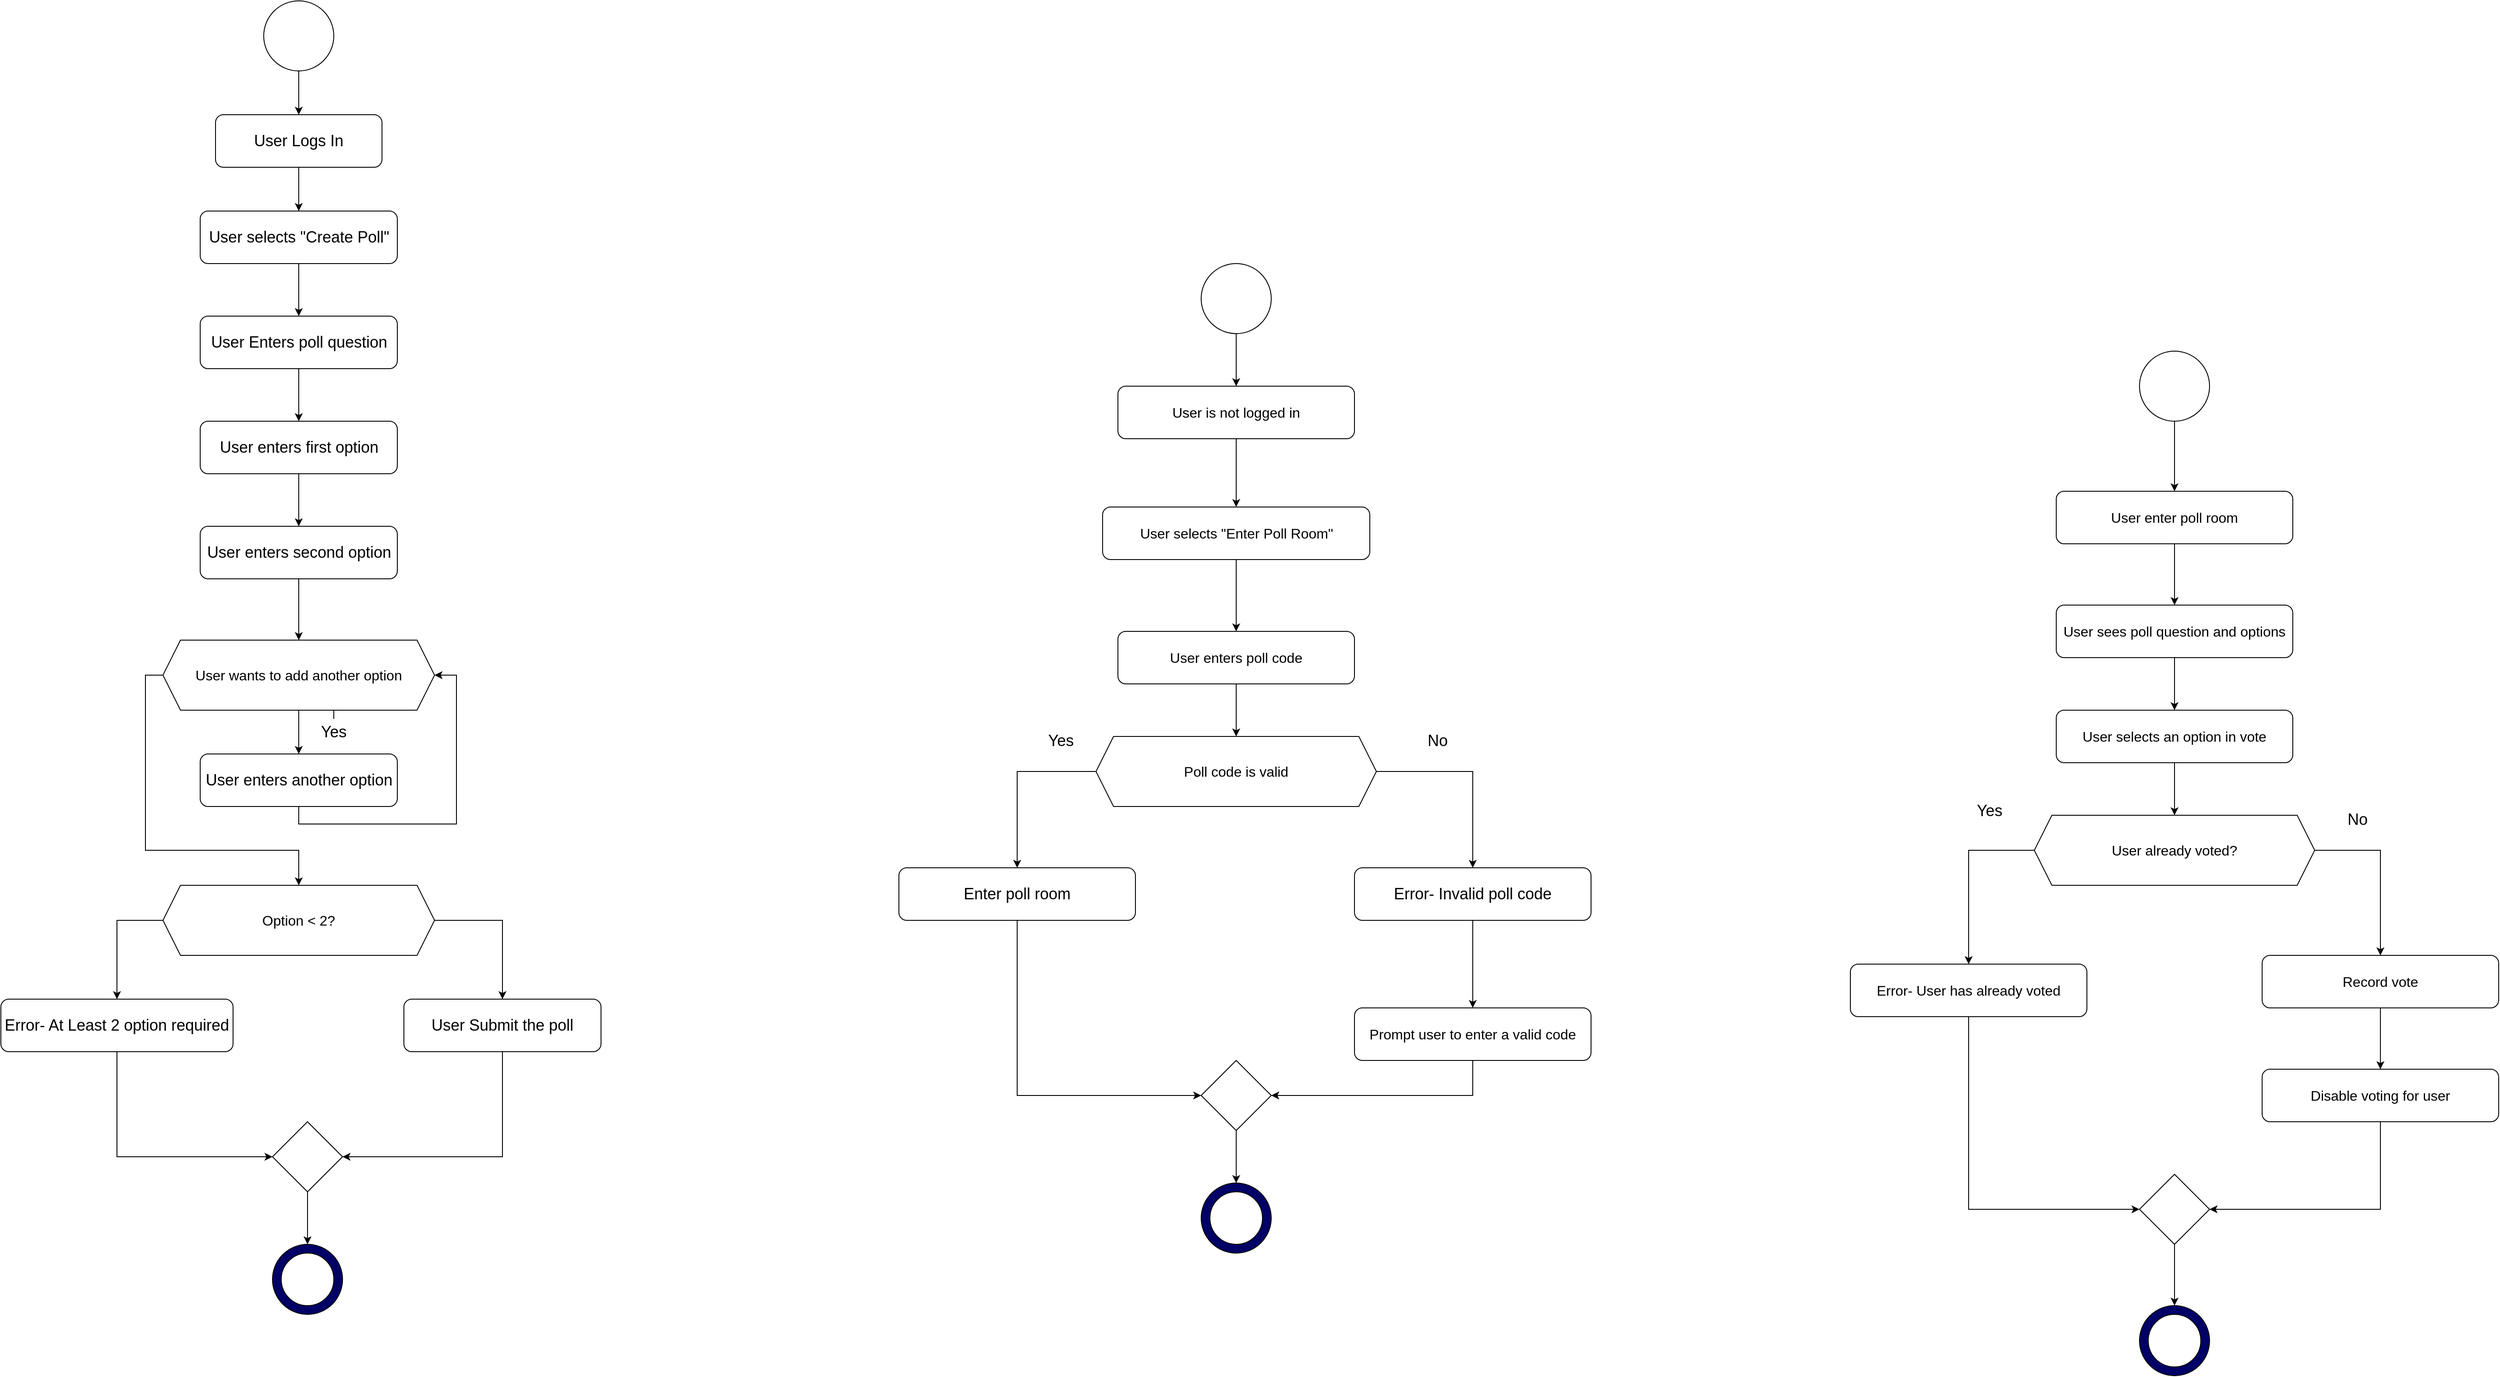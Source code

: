 <mxfile version="24.4.4" type="device">
  <diagram id="R2lEEEUBdFMjLlhIrx00" name="Page-1">
    <mxGraphModel dx="5130" dy="1206" grid="1" gridSize="10" guides="1" tooltips="1" connect="1" arrows="1" fold="1" page="1" pageScale="1" pageWidth="850" pageHeight="1100" math="0" shadow="0" extFonts="Permanent Marker^https://fonts.googleapis.com/css?family=Permanent+Marker">
      <root>
        <mxCell id="0" />
        <mxCell id="1" parent="0" />
        <mxCell id="tYPIqGVrYGouKV1AHmrZ-13" style="edgeStyle=orthogonalEdgeStyle;rounded=0;orthogonalLoop=1;jettySize=auto;html=1;" edge="1" parent="1" source="tYPIqGVrYGouKV1AHmrZ-5" target="tYPIqGVrYGouKV1AHmrZ-6">
          <mxGeometry relative="1" as="geometry" />
        </mxCell>
        <mxCell id="tYPIqGVrYGouKV1AHmrZ-5" value="" style="ellipse;whiteSpace=wrap;html=1;aspect=fixed;" vertex="1" parent="1">
          <mxGeometry x="-1420" y="440" width="80" height="80" as="geometry" />
        </mxCell>
        <mxCell id="tYPIqGVrYGouKV1AHmrZ-14" style="edgeStyle=orthogonalEdgeStyle;rounded=0;orthogonalLoop=1;jettySize=auto;html=1;entryX=0.5;entryY=0;entryDx=0;entryDy=0;" edge="1" parent="1" source="tYPIqGVrYGouKV1AHmrZ-6" target="tYPIqGVrYGouKV1AHmrZ-7">
          <mxGeometry relative="1" as="geometry" />
        </mxCell>
        <mxCell id="tYPIqGVrYGouKV1AHmrZ-6" value="&lt;font style=&quot;font-size: 18px;&quot;&gt;User Logs In&lt;/font&gt;" style="rounded=1;whiteSpace=wrap;html=1;" vertex="1" parent="1">
          <mxGeometry x="-1475" y="570" width="190" height="60" as="geometry" />
        </mxCell>
        <mxCell id="tYPIqGVrYGouKV1AHmrZ-15" style="edgeStyle=orthogonalEdgeStyle;rounded=0;orthogonalLoop=1;jettySize=auto;html=1;" edge="1" parent="1" source="tYPIqGVrYGouKV1AHmrZ-7" target="tYPIqGVrYGouKV1AHmrZ-8">
          <mxGeometry relative="1" as="geometry" />
        </mxCell>
        <mxCell id="tYPIqGVrYGouKV1AHmrZ-7" value="&lt;span style=&quot;font-size: 18px;&quot;&gt;User selects &quot;Create Poll&quot;&lt;/span&gt;" style="rounded=1;whiteSpace=wrap;html=1;" vertex="1" parent="1">
          <mxGeometry x="-1492.5" y="680" width="225" height="60" as="geometry" />
        </mxCell>
        <mxCell id="tYPIqGVrYGouKV1AHmrZ-16" style="edgeStyle=orthogonalEdgeStyle;rounded=0;orthogonalLoop=1;jettySize=auto;html=1;" edge="1" parent="1" source="tYPIqGVrYGouKV1AHmrZ-8" target="tYPIqGVrYGouKV1AHmrZ-9">
          <mxGeometry relative="1" as="geometry" />
        </mxCell>
        <mxCell id="tYPIqGVrYGouKV1AHmrZ-8" value="&lt;span style=&quot;font-size: 18px;&quot;&gt;User Enters poll question&lt;/span&gt;" style="rounded=1;whiteSpace=wrap;html=1;" vertex="1" parent="1">
          <mxGeometry x="-1492.5" y="800" width="225" height="60" as="geometry" />
        </mxCell>
        <mxCell id="tYPIqGVrYGouKV1AHmrZ-17" style="edgeStyle=orthogonalEdgeStyle;rounded=0;orthogonalLoop=1;jettySize=auto;html=1;" edge="1" parent="1" source="tYPIqGVrYGouKV1AHmrZ-9" target="tYPIqGVrYGouKV1AHmrZ-10">
          <mxGeometry relative="1" as="geometry" />
        </mxCell>
        <mxCell id="tYPIqGVrYGouKV1AHmrZ-9" value="&lt;span style=&quot;font-size: 18px;&quot;&gt;User enters first option&lt;/span&gt;" style="rounded=1;whiteSpace=wrap;html=1;" vertex="1" parent="1">
          <mxGeometry x="-1492.5" y="920" width="225" height="60" as="geometry" />
        </mxCell>
        <mxCell id="tYPIqGVrYGouKV1AHmrZ-18" style="edgeStyle=orthogonalEdgeStyle;rounded=0;orthogonalLoop=1;jettySize=auto;html=1;" edge="1" parent="1" source="tYPIqGVrYGouKV1AHmrZ-10">
          <mxGeometry relative="1" as="geometry">
            <mxPoint x="-1380" y="1170.0" as="targetPoint" />
          </mxGeometry>
        </mxCell>
        <mxCell id="tYPIqGVrYGouKV1AHmrZ-10" value="&lt;span style=&quot;font-size: 18px;&quot;&gt;User enters second option&lt;/span&gt;" style="rounded=1;whiteSpace=wrap;html=1;" vertex="1" parent="1">
          <mxGeometry x="-1492.5" y="1040" width="225" height="60" as="geometry" />
        </mxCell>
        <mxCell id="tYPIqGVrYGouKV1AHmrZ-35" style="edgeStyle=orthogonalEdgeStyle;rounded=0;orthogonalLoop=1;jettySize=auto;html=1;exitX=0.5;exitY=1;exitDx=0;exitDy=0;entryX=1;entryY=0.5;entryDx=0;entryDy=0;" edge="1" parent="1" source="tYPIqGVrYGouKV1AHmrZ-12" target="tYPIqGVrYGouKV1AHmrZ-31">
          <mxGeometry relative="1" as="geometry">
            <Array as="points">
              <mxPoint x="-1380" y="1380" />
              <mxPoint x="-1200" y="1380" />
              <mxPoint x="-1200" y="1210" />
            </Array>
          </mxGeometry>
        </mxCell>
        <mxCell id="tYPIqGVrYGouKV1AHmrZ-12" value="&lt;span style=&quot;font-size: 18px;&quot;&gt;User enters another option&lt;/span&gt;" style="rounded=1;whiteSpace=wrap;html=1;" vertex="1" parent="1">
          <mxGeometry x="-1492.5" y="1300" width="225" height="60" as="geometry" />
        </mxCell>
        <mxCell id="tYPIqGVrYGouKV1AHmrZ-32" value="" style="edgeStyle=orthogonalEdgeStyle;rounded=0;orthogonalLoop=1;jettySize=auto;html=1;" edge="1" parent="1" source="tYPIqGVrYGouKV1AHmrZ-19" target="tYPIqGVrYGouKV1AHmrZ-31">
          <mxGeometry relative="1" as="geometry" />
        </mxCell>
        <mxCell id="tYPIqGVrYGouKV1AHmrZ-19" value="&lt;font style=&quot;font-size: 18px;&quot;&gt;Yes&lt;/font&gt;" style="text;html=1;align=center;verticalAlign=middle;whiteSpace=wrap;rounded=0;" vertex="1" parent="1">
          <mxGeometry x="-1370" y="1260" width="60" height="30" as="geometry" />
        </mxCell>
        <mxCell id="tYPIqGVrYGouKV1AHmrZ-40" style="edgeStyle=orthogonalEdgeStyle;rounded=0;orthogonalLoop=1;jettySize=auto;html=1;exitX=0.5;exitY=1;exitDx=0;exitDy=0;entryX=0;entryY=0.5;entryDx=0;entryDy=0;" edge="1" parent="1" source="tYPIqGVrYGouKV1AHmrZ-27" target="tYPIqGVrYGouKV1AHmrZ-39">
          <mxGeometry relative="1" as="geometry" />
        </mxCell>
        <mxCell id="tYPIqGVrYGouKV1AHmrZ-27" value="&lt;span style=&quot;font-size: 18px;&quot;&gt;Error- At Least 2 option required&lt;/span&gt;" style="rounded=1;whiteSpace=wrap;html=1;" vertex="1" parent="1">
          <mxGeometry x="-1720" y="1580" width="265" height="60" as="geometry" />
        </mxCell>
        <mxCell id="tYPIqGVrYGouKV1AHmrZ-41" style="edgeStyle=orthogonalEdgeStyle;rounded=0;orthogonalLoop=1;jettySize=auto;html=1;exitX=0.5;exitY=1;exitDx=0;exitDy=0;entryX=1;entryY=0.5;entryDx=0;entryDy=0;" edge="1" parent="1" source="tYPIqGVrYGouKV1AHmrZ-28" target="tYPIqGVrYGouKV1AHmrZ-39">
          <mxGeometry relative="1" as="geometry" />
        </mxCell>
        <mxCell id="tYPIqGVrYGouKV1AHmrZ-28" value="&lt;span style=&quot;font-size: 18px;&quot;&gt;User Submit the poll&lt;/span&gt;" style="rounded=1;whiteSpace=wrap;html=1;" vertex="1" parent="1">
          <mxGeometry x="-1260" y="1580" width="225" height="60" as="geometry" />
        </mxCell>
        <mxCell id="tYPIqGVrYGouKV1AHmrZ-37" style="edgeStyle=orthogonalEdgeStyle;rounded=0;orthogonalLoop=1;jettySize=auto;html=1;exitX=0;exitY=0.5;exitDx=0;exitDy=0;" edge="1" parent="1" source="tYPIqGVrYGouKV1AHmrZ-29" target="tYPIqGVrYGouKV1AHmrZ-27">
          <mxGeometry relative="1" as="geometry" />
        </mxCell>
        <mxCell id="tYPIqGVrYGouKV1AHmrZ-38" style="edgeStyle=orthogonalEdgeStyle;rounded=0;orthogonalLoop=1;jettySize=auto;html=1;exitX=1;exitY=0.5;exitDx=0;exitDy=0;" edge="1" parent="1" source="tYPIqGVrYGouKV1AHmrZ-29" target="tYPIqGVrYGouKV1AHmrZ-28">
          <mxGeometry relative="1" as="geometry" />
        </mxCell>
        <mxCell id="tYPIqGVrYGouKV1AHmrZ-29" value="&lt;span style=&quot;font-size: medium;&quot;&gt;Option &amp;lt; 2?&lt;/span&gt;" style="shape=hexagon;perimeter=hexagonPerimeter2;whiteSpace=wrap;html=1;fixedSize=1;" vertex="1" parent="1">
          <mxGeometry x="-1535" y="1450" width="310" height="80" as="geometry" />
        </mxCell>
        <mxCell id="tYPIqGVrYGouKV1AHmrZ-34" style="edgeStyle=orthogonalEdgeStyle;rounded=0;orthogonalLoop=1;jettySize=auto;html=1;exitX=0;exitY=0.5;exitDx=0;exitDy=0;" edge="1" parent="1" source="tYPIqGVrYGouKV1AHmrZ-31" target="tYPIqGVrYGouKV1AHmrZ-29">
          <mxGeometry relative="1" as="geometry">
            <Array as="points">
              <mxPoint x="-1555" y="1210" />
              <mxPoint x="-1555" y="1410" />
              <mxPoint x="-1380" y="1410" />
            </Array>
          </mxGeometry>
        </mxCell>
        <mxCell id="tYPIqGVrYGouKV1AHmrZ-36" style="edgeStyle=orthogonalEdgeStyle;rounded=0;orthogonalLoop=1;jettySize=auto;html=1;exitX=0.5;exitY=1;exitDx=0;exitDy=0;" edge="1" parent="1" source="tYPIqGVrYGouKV1AHmrZ-31" target="tYPIqGVrYGouKV1AHmrZ-12">
          <mxGeometry relative="1" as="geometry" />
        </mxCell>
        <mxCell id="tYPIqGVrYGouKV1AHmrZ-31" value="&lt;span style=&quot;font-size: medium;&quot;&gt;User wants to add another option&lt;/span&gt;" style="shape=hexagon;perimeter=hexagonPerimeter2;whiteSpace=wrap;html=1;fixedSize=1;" vertex="1" parent="1">
          <mxGeometry x="-1535" y="1170" width="310" height="80" as="geometry" />
        </mxCell>
        <mxCell id="tYPIqGVrYGouKV1AHmrZ-43" style="edgeStyle=orthogonalEdgeStyle;rounded=0;orthogonalLoop=1;jettySize=auto;html=1;exitX=0.5;exitY=1;exitDx=0;exitDy=0;" edge="1" parent="1" source="tYPIqGVrYGouKV1AHmrZ-39" target="tYPIqGVrYGouKV1AHmrZ-42">
          <mxGeometry relative="1" as="geometry" />
        </mxCell>
        <mxCell id="tYPIqGVrYGouKV1AHmrZ-39" value="" style="rhombus;whiteSpace=wrap;html=1;" vertex="1" parent="1">
          <mxGeometry x="-1410" y="1720" width="80" height="80" as="geometry" />
        </mxCell>
        <mxCell id="tYPIqGVrYGouKV1AHmrZ-45" value="" style="group" vertex="1" connectable="0" parent="1">
          <mxGeometry x="-1410" y="1860" width="80" height="80" as="geometry" />
        </mxCell>
        <mxCell id="tYPIqGVrYGouKV1AHmrZ-42" value="" style="ellipse;whiteSpace=wrap;html=1;aspect=fixed;fillColor=#000066;" vertex="1" parent="tYPIqGVrYGouKV1AHmrZ-45">
          <mxGeometry width="80" height="80" as="geometry" />
        </mxCell>
        <mxCell id="tYPIqGVrYGouKV1AHmrZ-44" value="" style="ellipse;whiteSpace=wrap;html=1;aspect=fixed;" vertex="1" parent="tYPIqGVrYGouKV1AHmrZ-45">
          <mxGeometry x="10" y="10" width="60" height="60" as="geometry" />
        </mxCell>
        <mxCell id="tYPIqGVrYGouKV1AHmrZ-58" style="edgeStyle=orthogonalEdgeStyle;rounded=0;orthogonalLoop=1;jettySize=auto;html=1;" edge="1" parent="1" source="tYPIqGVrYGouKV1AHmrZ-46" target="tYPIqGVrYGouKV1AHmrZ-47">
          <mxGeometry relative="1" as="geometry" />
        </mxCell>
        <mxCell id="tYPIqGVrYGouKV1AHmrZ-46" value="" style="ellipse;whiteSpace=wrap;html=1;aspect=fixed;" vertex="1" parent="1">
          <mxGeometry x="-350" y="740" width="80" height="80" as="geometry" />
        </mxCell>
        <mxCell id="tYPIqGVrYGouKV1AHmrZ-60" style="edgeStyle=orthogonalEdgeStyle;rounded=0;orthogonalLoop=1;jettySize=auto;html=1;exitX=0.5;exitY=1;exitDx=0;exitDy=0;" edge="1" parent="1" source="tYPIqGVrYGouKV1AHmrZ-47" target="tYPIqGVrYGouKV1AHmrZ-48">
          <mxGeometry relative="1" as="geometry" />
        </mxCell>
        <mxCell id="tYPIqGVrYGouKV1AHmrZ-47" value="&lt;font size=&quot;3&quot;&gt;User is not logged in&lt;/font&gt;" style="rounded=1;whiteSpace=wrap;html=1;" vertex="1" parent="1">
          <mxGeometry x="-445" y="880" width="270" height="60" as="geometry" />
        </mxCell>
        <mxCell id="tYPIqGVrYGouKV1AHmrZ-61" style="edgeStyle=orthogonalEdgeStyle;rounded=0;orthogonalLoop=1;jettySize=auto;html=1;exitX=0.5;exitY=1;exitDx=0;exitDy=0;entryX=0.5;entryY=0;entryDx=0;entryDy=0;" edge="1" parent="1" source="tYPIqGVrYGouKV1AHmrZ-48" target="tYPIqGVrYGouKV1AHmrZ-49">
          <mxGeometry relative="1" as="geometry" />
        </mxCell>
        <mxCell id="tYPIqGVrYGouKV1AHmrZ-48" value="&lt;font size=&quot;3&quot;&gt;User selects &quot;Enter Poll Room&quot;&lt;/font&gt;" style="rounded=1;whiteSpace=wrap;html=1;" vertex="1" parent="1">
          <mxGeometry x="-462.5" y="1018" width="305" height="60" as="geometry" />
        </mxCell>
        <mxCell id="tYPIqGVrYGouKV1AHmrZ-62" style="edgeStyle=orthogonalEdgeStyle;rounded=0;orthogonalLoop=1;jettySize=auto;html=1;exitX=0.5;exitY=1;exitDx=0;exitDy=0;entryX=0.5;entryY=0;entryDx=0;entryDy=0;" edge="1" parent="1" source="tYPIqGVrYGouKV1AHmrZ-49" target="tYPIqGVrYGouKV1AHmrZ-50">
          <mxGeometry relative="1" as="geometry" />
        </mxCell>
        <mxCell id="tYPIqGVrYGouKV1AHmrZ-49" value="&lt;font size=&quot;3&quot;&gt;User enters poll code&lt;/font&gt;" style="rounded=1;whiteSpace=wrap;html=1;" vertex="1" parent="1">
          <mxGeometry x="-445" y="1160" width="270" height="60" as="geometry" />
        </mxCell>
        <mxCell id="tYPIqGVrYGouKV1AHmrZ-63" style="edgeStyle=orthogonalEdgeStyle;rounded=0;orthogonalLoop=1;jettySize=auto;html=1;exitX=0;exitY=0.5;exitDx=0;exitDy=0;" edge="1" parent="1" source="tYPIqGVrYGouKV1AHmrZ-50" target="tYPIqGVrYGouKV1AHmrZ-51">
          <mxGeometry relative="1" as="geometry" />
        </mxCell>
        <mxCell id="tYPIqGVrYGouKV1AHmrZ-64" style="edgeStyle=orthogonalEdgeStyle;rounded=0;orthogonalLoop=1;jettySize=auto;html=1;exitX=1;exitY=0.5;exitDx=0;exitDy=0;entryX=0.5;entryY=0;entryDx=0;entryDy=0;" edge="1" parent="1" source="tYPIqGVrYGouKV1AHmrZ-50" target="tYPIqGVrYGouKV1AHmrZ-52">
          <mxGeometry relative="1" as="geometry" />
        </mxCell>
        <mxCell id="tYPIqGVrYGouKV1AHmrZ-50" value="&lt;font size=&quot;3&quot;&gt;Poll code is valid&lt;/font&gt;" style="shape=hexagon;perimeter=hexagonPerimeter2;whiteSpace=wrap;html=1;fixedSize=1;" vertex="1" parent="1">
          <mxGeometry x="-470" y="1280" width="320" height="80" as="geometry" />
        </mxCell>
        <mxCell id="tYPIqGVrYGouKV1AHmrZ-66" style="edgeStyle=orthogonalEdgeStyle;rounded=0;orthogonalLoop=1;jettySize=auto;html=1;exitX=0.5;exitY=1;exitDx=0;exitDy=0;entryX=0;entryY=0.5;entryDx=0;entryDy=0;" edge="1" parent="1" source="tYPIqGVrYGouKV1AHmrZ-51" target="tYPIqGVrYGouKV1AHmrZ-54">
          <mxGeometry relative="1" as="geometry" />
        </mxCell>
        <mxCell id="tYPIqGVrYGouKV1AHmrZ-51" value="&lt;font style=&quot;font-size: 18px;&quot;&gt;Enter poll room&lt;/font&gt;" style="rounded=1;whiteSpace=wrap;html=1;" vertex="1" parent="1">
          <mxGeometry x="-695" y="1430" width="270" height="60" as="geometry" />
        </mxCell>
        <mxCell id="tYPIqGVrYGouKV1AHmrZ-65" style="edgeStyle=orthogonalEdgeStyle;rounded=0;orthogonalLoop=1;jettySize=auto;html=1;exitX=0.5;exitY=1;exitDx=0;exitDy=0;entryX=0.5;entryY=0;entryDx=0;entryDy=0;" edge="1" parent="1" source="tYPIqGVrYGouKV1AHmrZ-52" target="tYPIqGVrYGouKV1AHmrZ-53">
          <mxGeometry relative="1" as="geometry" />
        </mxCell>
        <mxCell id="tYPIqGVrYGouKV1AHmrZ-52" value="&lt;font style=&quot;font-size: 18px;&quot;&gt;Error- Invalid poll code&lt;/font&gt;" style="rounded=1;whiteSpace=wrap;html=1;" vertex="1" parent="1">
          <mxGeometry x="-175" y="1430" width="270" height="60" as="geometry" />
        </mxCell>
        <mxCell id="tYPIqGVrYGouKV1AHmrZ-67" style="edgeStyle=orthogonalEdgeStyle;rounded=0;orthogonalLoop=1;jettySize=auto;html=1;exitX=0.5;exitY=1;exitDx=0;exitDy=0;entryX=1;entryY=0.5;entryDx=0;entryDy=0;" edge="1" parent="1" source="tYPIqGVrYGouKV1AHmrZ-53" target="tYPIqGVrYGouKV1AHmrZ-54">
          <mxGeometry relative="1" as="geometry" />
        </mxCell>
        <mxCell id="tYPIqGVrYGouKV1AHmrZ-53" value="&lt;font size=&quot;3&quot;&gt;Prompt user to enter a valid code&lt;/font&gt;" style="rounded=1;whiteSpace=wrap;html=1;" vertex="1" parent="1">
          <mxGeometry x="-175" y="1590" width="270" height="60" as="geometry" />
        </mxCell>
        <mxCell id="tYPIqGVrYGouKV1AHmrZ-68" style="edgeStyle=orthogonalEdgeStyle;rounded=0;orthogonalLoop=1;jettySize=auto;html=1;exitX=0.5;exitY=1;exitDx=0;exitDy=0;entryX=0.5;entryY=0;entryDx=0;entryDy=0;" edge="1" parent="1" source="tYPIqGVrYGouKV1AHmrZ-54" target="tYPIqGVrYGouKV1AHmrZ-56">
          <mxGeometry relative="1" as="geometry" />
        </mxCell>
        <mxCell id="tYPIqGVrYGouKV1AHmrZ-54" value="" style="rhombus;whiteSpace=wrap;html=1;" vertex="1" parent="1">
          <mxGeometry x="-350" y="1650" width="80" height="80" as="geometry" />
        </mxCell>
        <mxCell id="tYPIqGVrYGouKV1AHmrZ-55" value="" style="group" vertex="1" connectable="0" parent="1">
          <mxGeometry x="-350" y="1790" width="80" height="80" as="geometry" />
        </mxCell>
        <mxCell id="tYPIqGVrYGouKV1AHmrZ-56" value="" style="ellipse;whiteSpace=wrap;html=1;aspect=fixed;fillColor=#000066;" vertex="1" parent="tYPIqGVrYGouKV1AHmrZ-55">
          <mxGeometry width="80" height="80" as="geometry" />
        </mxCell>
        <mxCell id="tYPIqGVrYGouKV1AHmrZ-57" value="" style="ellipse;whiteSpace=wrap;html=1;aspect=fixed;" vertex="1" parent="tYPIqGVrYGouKV1AHmrZ-55">
          <mxGeometry x="10" y="10" width="60" height="60" as="geometry" />
        </mxCell>
        <mxCell id="tYPIqGVrYGouKV1AHmrZ-69" value="&lt;font style=&quot;font-size: 18px;&quot;&gt;Yes&lt;/font&gt;" style="text;html=1;align=center;verticalAlign=middle;whiteSpace=wrap;rounded=0;" vertex="1" parent="1">
          <mxGeometry x="-540" y="1270" width="60" height="30" as="geometry" />
        </mxCell>
        <mxCell id="tYPIqGVrYGouKV1AHmrZ-70" value="&lt;span style=&quot;font-size: 18px;&quot;&gt;No&lt;/span&gt;" style="text;html=1;align=center;verticalAlign=middle;whiteSpace=wrap;rounded=0;" vertex="1" parent="1">
          <mxGeometry x="-110" y="1270" width="60" height="30" as="geometry" />
        </mxCell>
        <mxCell id="tYPIqGVrYGouKV1AHmrZ-84" style="edgeStyle=orthogonalEdgeStyle;rounded=0;orthogonalLoop=1;jettySize=auto;html=1;exitX=0.5;exitY=1;exitDx=0;exitDy=0;" edge="1" parent="1" source="tYPIqGVrYGouKV1AHmrZ-71" target="tYPIqGVrYGouKV1AHmrZ-72">
          <mxGeometry relative="1" as="geometry" />
        </mxCell>
        <mxCell id="tYPIqGVrYGouKV1AHmrZ-71" value="" style="ellipse;whiteSpace=wrap;html=1;aspect=fixed;" vertex="1" parent="1">
          <mxGeometry x="721" y="840" width="80" height="80" as="geometry" />
        </mxCell>
        <mxCell id="tYPIqGVrYGouKV1AHmrZ-85" style="edgeStyle=orthogonalEdgeStyle;rounded=0;orthogonalLoop=1;jettySize=auto;html=1;exitX=0.5;exitY=1;exitDx=0;exitDy=0;entryX=0.5;entryY=0;entryDx=0;entryDy=0;" edge="1" parent="1" source="tYPIqGVrYGouKV1AHmrZ-72" target="tYPIqGVrYGouKV1AHmrZ-73">
          <mxGeometry relative="1" as="geometry" />
        </mxCell>
        <mxCell id="tYPIqGVrYGouKV1AHmrZ-72" value="&lt;font size=&quot;3&quot;&gt;User enter poll room&lt;/font&gt;" style="rounded=1;whiteSpace=wrap;html=1;" vertex="1" parent="1">
          <mxGeometry x="626" y="1000" width="270" height="60" as="geometry" />
        </mxCell>
        <mxCell id="tYPIqGVrYGouKV1AHmrZ-86" style="edgeStyle=orthogonalEdgeStyle;rounded=0;orthogonalLoop=1;jettySize=auto;html=1;exitX=0.5;exitY=1;exitDx=0;exitDy=0;entryX=0.5;entryY=0;entryDx=0;entryDy=0;" edge="1" parent="1" source="tYPIqGVrYGouKV1AHmrZ-73" target="tYPIqGVrYGouKV1AHmrZ-74">
          <mxGeometry relative="1" as="geometry" />
        </mxCell>
        <mxCell id="tYPIqGVrYGouKV1AHmrZ-73" value="&lt;font size=&quot;3&quot;&gt;User sees poll question and options&lt;/font&gt;" style="rounded=1;whiteSpace=wrap;html=1;" vertex="1" parent="1">
          <mxGeometry x="626" y="1130" width="270" height="60" as="geometry" />
        </mxCell>
        <mxCell id="tYPIqGVrYGouKV1AHmrZ-87" style="edgeStyle=orthogonalEdgeStyle;rounded=0;orthogonalLoop=1;jettySize=auto;html=1;exitX=0.5;exitY=1;exitDx=0;exitDy=0;entryX=0.5;entryY=0;entryDx=0;entryDy=0;" edge="1" parent="1" source="tYPIqGVrYGouKV1AHmrZ-74" target="tYPIqGVrYGouKV1AHmrZ-75">
          <mxGeometry relative="1" as="geometry" />
        </mxCell>
        <mxCell id="tYPIqGVrYGouKV1AHmrZ-74" value="&lt;font size=&quot;3&quot;&gt;User selects an option in vote&lt;/font&gt;" style="rounded=1;whiteSpace=wrap;html=1;" vertex="1" parent="1">
          <mxGeometry x="626" y="1250" width="270" height="60" as="geometry" />
        </mxCell>
        <mxCell id="tYPIqGVrYGouKV1AHmrZ-88" style="edgeStyle=orthogonalEdgeStyle;rounded=0;orthogonalLoop=1;jettySize=auto;html=1;exitX=0;exitY=0.5;exitDx=0;exitDy=0;" edge="1" parent="1" source="tYPIqGVrYGouKV1AHmrZ-75" target="tYPIqGVrYGouKV1AHmrZ-76">
          <mxGeometry relative="1" as="geometry" />
        </mxCell>
        <mxCell id="tYPIqGVrYGouKV1AHmrZ-89" style="edgeStyle=orthogonalEdgeStyle;rounded=0;orthogonalLoop=1;jettySize=auto;html=1;exitX=1;exitY=0.5;exitDx=0;exitDy=0;" edge="1" parent="1" source="tYPIqGVrYGouKV1AHmrZ-75" target="tYPIqGVrYGouKV1AHmrZ-77">
          <mxGeometry relative="1" as="geometry" />
        </mxCell>
        <mxCell id="tYPIqGVrYGouKV1AHmrZ-75" value="&lt;font size=&quot;3&quot;&gt;User already voted?&lt;/font&gt;" style="shape=hexagon;perimeter=hexagonPerimeter2;whiteSpace=wrap;html=1;fixedSize=1;" vertex="1" parent="1">
          <mxGeometry x="601" y="1370" width="320" height="80" as="geometry" />
        </mxCell>
        <mxCell id="tYPIqGVrYGouKV1AHmrZ-92" style="edgeStyle=orthogonalEdgeStyle;rounded=0;orthogonalLoop=1;jettySize=auto;html=1;exitX=0.5;exitY=1;exitDx=0;exitDy=0;entryX=0;entryY=0.5;entryDx=0;entryDy=0;" edge="1" parent="1" source="tYPIqGVrYGouKV1AHmrZ-76" target="tYPIqGVrYGouKV1AHmrZ-79">
          <mxGeometry relative="1" as="geometry" />
        </mxCell>
        <mxCell id="tYPIqGVrYGouKV1AHmrZ-76" value="&lt;font size=&quot;3&quot;&gt;Error- User has already voted&lt;/font&gt;" style="rounded=1;whiteSpace=wrap;html=1;" vertex="1" parent="1">
          <mxGeometry x="391" y="1540" width="270" height="60" as="geometry" />
        </mxCell>
        <mxCell id="tYPIqGVrYGouKV1AHmrZ-90" style="edgeStyle=orthogonalEdgeStyle;rounded=0;orthogonalLoop=1;jettySize=auto;html=1;exitX=0.5;exitY=1;exitDx=0;exitDy=0;" edge="1" parent="1" source="tYPIqGVrYGouKV1AHmrZ-77" target="tYPIqGVrYGouKV1AHmrZ-78">
          <mxGeometry relative="1" as="geometry" />
        </mxCell>
        <mxCell id="tYPIqGVrYGouKV1AHmrZ-77" value="&lt;font size=&quot;3&quot;&gt;Record vote&lt;/font&gt;" style="rounded=1;whiteSpace=wrap;html=1;" vertex="1" parent="1">
          <mxGeometry x="861" y="1530" width="270" height="60" as="geometry" />
        </mxCell>
        <mxCell id="tYPIqGVrYGouKV1AHmrZ-91" style="edgeStyle=orthogonalEdgeStyle;rounded=0;orthogonalLoop=1;jettySize=auto;html=1;exitX=0.5;exitY=1;exitDx=0;exitDy=0;entryX=1;entryY=0.5;entryDx=0;entryDy=0;" edge="1" parent="1" source="tYPIqGVrYGouKV1AHmrZ-78" target="tYPIqGVrYGouKV1AHmrZ-79">
          <mxGeometry relative="1" as="geometry" />
        </mxCell>
        <mxCell id="tYPIqGVrYGouKV1AHmrZ-78" value="&lt;font size=&quot;3&quot;&gt;Disable voting for user&lt;/font&gt;" style="rounded=1;whiteSpace=wrap;html=1;" vertex="1" parent="1">
          <mxGeometry x="861" y="1660" width="270" height="60" as="geometry" />
        </mxCell>
        <mxCell id="tYPIqGVrYGouKV1AHmrZ-83" style="edgeStyle=orthogonalEdgeStyle;rounded=0;orthogonalLoop=1;jettySize=auto;html=1;exitX=0.5;exitY=1;exitDx=0;exitDy=0;entryX=0.5;entryY=0;entryDx=0;entryDy=0;" edge="1" parent="1" source="tYPIqGVrYGouKV1AHmrZ-79" target="tYPIqGVrYGouKV1AHmrZ-81">
          <mxGeometry relative="1" as="geometry" />
        </mxCell>
        <mxCell id="tYPIqGVrYGouKV1AHmrZ-79" value="" style="rhombus;whiteSpace=wrap;html=1;" vertex="1" parent="1">
          <mxGeometry x="721" y="1780" width="80" height="80" as="geometry" />
        </mxCell>
        <mxCell id="tYPIqGVrYGouKV1AHmrZ-80" value="" style="group" vertex="1" connectable="0" parent="1">
          <mxGeometry x="721" y="1930" width="80" height="80" as="geometry" />
        </mxCell>
        <mxCell id="tYPIqGVrYGouKV1AHmrZ-81" value="" style="ellipse;whiteSpace=wrap;html=1;aspect=fixed;fillColor=#000066;" vertex="1" parent="tYPIqGVrYGouKV1AHmrZ-80">
          <mxGeometry width="80" height="80" as="geometry" />
        </mxCell>
        <mxCell id="tYPIqGVrYGouKV1AHmrZ-82" value="" style="ellipse;whiteSpace=wrap;html=1;aspect=fixed;" vertex="1" parent="tYPIqGVrYGouKV1AHmrZ-80">
          <mxGeometry x="10" y="10" width="60" height="60" as="geometry" />
        </mxCell>
        <mxCell id="tYPIqGVrYGouKV1AHmrZ-93" value="&lt;span style=&quot;font-size: 18px;&quot;&gt;No&lt;/span&gt;" style="text;html=1;align=center;verticalAlign=middle;whiteSpace=wrap;rounded=0;" vertex="1" parent="1">
          <mxGeometry x="940" y="1360" width="60" height="30" as="geometry" />
        </mxCell>
        <mxCell id="tYPIqGVrYGouKV1AHmrZ-94" value="&lt;font style=&quot;font-size: 18px;&quot;&gt;Yes&lt;/font&gt;" style="text;html=1;align=center;verticalAlign=middle;whiteSpace=wrap;rounded=0;" vertex="1" parent="1">
          <mxGeometry x="520" y="1350" width="60" height="30" as="geometry" />
        </mxCell>
      </root>
    </mxGraphModel>
  </diagram>
</mxfile>
